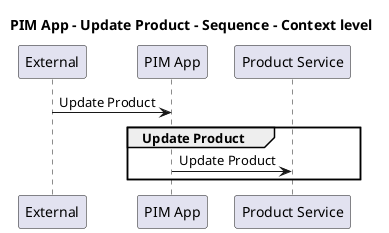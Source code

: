 @startuml

title PIM App - Update Product - Sequence - Context level

participant "External" as C4InterFlow.SoftwareSystems.ExternalSystem
participant "PIM App" as ECommercePlatform.SoftwareSystems.PIMApp
participant "Product Service" as ECommercePlatform.SoftwareSystems.ProductService

C4InterFlow.SoftwareSystems.ExternalSystem -> ECommercePlatform.SoftwareSystems.PIMApp : Update Product
group Update Product
ECommercePlatform.SoftwareSystems.PIMApp -> ECommercePlatform.SoftwareSystems.ProductService : Update Product
end


@enduml
